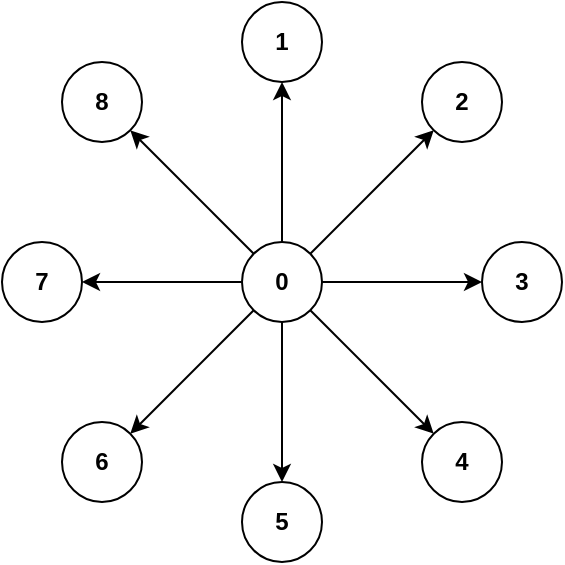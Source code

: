 <mxfile version="21.0.2" type="device"><diagram name="Seite-1" id="XYr-ub02rzOrMl-YjAV7"><mxGraphModel dx="768" dy="404" grid="1" gridSize="10" guides="1" tooltips="1" connect="1" arrows="1" fold="1" page="1" pageScale="1" pageWidth="827" pageHeight="1169" math="0" shadow="0"><root><mxCell id="0"/><mxCell id="1" parent="0"/><mxCell id="r6YXe_YchxQObxrOMPf1-11" value="" style="edgeStyle=orthogonalEdgeStyle;rounded=0;orthogonalLoop=1;jettySize=auto;html=1;fontStyle=1;align=center;" edge="1" parent="1" source="r6YXe_YchxQObxrOMPf1-1" target="r6YXe_YchxQObxrOMPf1-3"><mxGeometry relative="1" as="geometry"/></mxCell><mxCell id="r6YXe_YchxQObxrOMPf1-12" value="" style="edgeStyle=orthogonalEdgeStyle;rounded=0;orthogonalLoop=1;jettySize=auto;html=1;fontStyle=1;align=center;" edge="1" parent="1" source="r6YXe_YchxQObxrOMPf1-1" target="r6YXe_YchxQObxrOMPf1-4"><mxGeometry relative="1" as="geometry"/></mxCell><mxCell id="r6YXe_YchxQObxrOMPf1-13" value="" style="edgeStyle=orthogonalEdgeStyle;rounded=0;orthogonalLoop=1;jettySize=auto;html=1;fontStyle=1;align=center;" edge="1" parent="1" source="r6YXe_YchxQObxrOMPf1-1" target="r6YXe_YchxQObxrOMPf1-2"><mxGeometry relative="1" as="geometry"/></mxCell><mxCell id="r6YXe_YchxQObxrOMPf1-14" value="" style="edgeStyle=orthogonalEdgeStyle;rounded=0;orthogonalLoop=1;jettySize=auto;html=1;fontStyle=1;align=center;" edge="1" parent="1" source="r6YXe_YchxQObxrOMPf1-1" target="r6YXe_YchxQObxrOMPf1-5"><mxGeometry relative="1" as="geometry"/></mxCell><mxCell id="r6YXe_YchxQObxrOMPf1-1" value="0" style="ellipse;whiteSpace=wrap;html=1;aspect=fixed;fontStyle=1;align=center;" vertex="1" parent="1"><mxGeometry x="400" y="280" width="40" height="40" as="geometry"/></mxCell><mxCell id="r6YXe_YchxQObxrOMPf1-2" value="7" style="ellipse;whiteSpace=wrap;html=1;aspect=fixed;fontStyle=1;align=center;" vertex="1" parent="1"><mxGeometry x="280" y="280" width="40" height="40" as="geometry"/></mxCell><mxCell id="r6YXe_YchxQObxrOMPf1-3" value="1" style="ellipse;whiteSpace=wrap;html=1;aspect=fixed;fontStyle=1;align=center;" vertex="1" parent="1"><mxGeometry x="400" y="160" width="40" height="40" as="geometry"/></mxCell><mxCell id="r6YXe_YchxQObxrOMPf1-4" value="3" style="ellipse;whiteSpace=wrap;html=1;aspect=fixed;fontStyle=1;align=center;" vertex="1" parent="1"><mxGeometry x="520" y="280" width="40" height="40" as="geometry"/></mxCell><mxCell id="r6YXe_YchxQObxrOMPf1-5" value="5" style="ellipse;whiteSpace=wrap;html=1;aspect=fixed;fontStyle=1;align=center;" vertex="1" parent="1"><mxGeometry x="400" y="400" width="40" height="40" as="geometry"/></mxCell><mxCell id="r6YXe_YchxQObxrOMPf1-6" value="2" style="ellipse;whiteSpace=wrap;html=1;aspect=fixed;fontStyle=1;align=center;" vertex="1" parent="1"><mxGeometry x="490" y="190" width="40" height="40" as="geometry"/></mxCell><mxCell id="r6YXe_YchxQObxrOMPf1-7" value="8" style="ellipse;whiteSpace=wrap;html=1;aspect=fixed;fontStyle=1;align=center;" vertex="1" parent="1"><mxGeometry x="310" y="190" width="40" height="40" as="geometry"/></mxCell><mxCell id="r6YXe_YchxQObxrOMPf1-8" value="6" style="ellipse;whiteSpace=wrap;html=1;aspect=fixed;fontStyle=1;align=center;" vertex="1" parent="1"><mxGeometry x="310" y="370" width="40" height="40" as="geometry"/></mxCell><mxCell id="r6YXe_YchxQObxrOMPf1-9" value="4" style="ellipse;whiteSpace=wrap;html=1;aspect=fixed;fontStyle=1;align=center;" vertex="1" parent="1"><mxGeometry x="490" y="370" width="40" height="40" as="geometry"/></mxCell><mxCell id="r6YXe_YchxQObxrOMPf1-16" value="" style="endArrow=classic;html=1;rounded=0;exitX=1;exitY=0;exitDx=0;exitDy=0;fontStyle=1;align=center;" edge="1" parent="1" source="r6YXe_YchxQObxrOMPf1-1" target="r6YXe_YchxQObxrOMPf1-6"><mxGeometry width="50" height="50" relative="1" as="geometry"><mxPoint x="460" y="260" as="sourcePoint"/><mxPoint x="480" y="240" as="targetPoint"/></mxGeometry></mxCell><mxCell id="r6YXe_YchxQObxrOMPf1-17" value="" style="endArrow=classic;html=1;rounded=0;exitX=0;exitY=0;exitDx=0;exitDy=0;fontStyle=1;align=center;" edge="1" parent="1" source="r6YXe_YchxQObxrOMPf1-1" target="r6YXe_YchxQObxrOMPf1-7"><mxGeometry width="50" height="50" relative="1" as="geometry"><mxPoint x="444" y="296" as="sourcePoint"/><mxPoint x="506" y="234" as="targetPoint"/></mxGeometry></mxCell><mxCell id="r6YXe_YchxQObxrOMPf1-19" value="" style="endArrow=classic;html=1;rounded=0;exitX=1;exitY=1;exitDx=0;exitDy=0;entryX=0;entryY=0;entryDx=0;entryDy=0;fontStyle=1;align=center;" edge="1" parent="1" source="r6YXe_YchxQObxrOMPf1-1" target="r6YXe_YchxQObxrOMPf1-9"><mxGeometry width="50" height="50" relative="1" as="geometry"><mxPoint x="454" y="306" as="sourcePoint"/><mxPoint x="516" y="244" as="targetPoint"/></mxGeometry></mxCell><mxCell id="r6YXe_YchxQObxrOMPf1-20" value="" style="endArrow=classic;html=1;rounded=0;exitX=0;exitY=1;exitDx=0;exitDy=0;entryX=1;entryY=0;entryDx=0;entryDy=0;fontStyle=1;align=center;" edge="1" parent="1" source="r6YXe_YchxQObxrOMPf1-1" target="r6YXe_YchxQObxrOMPf1-8"><mxGeometry width="50" height="50" relative="1" as="geometry"><mxPoint x="464" y="316" as="sourcePoint"/><mxPoint x="526" y="254" as="targetPoint"/></mxGeometry></mxCell></root></mxGraphModel></diagram></mxfile>